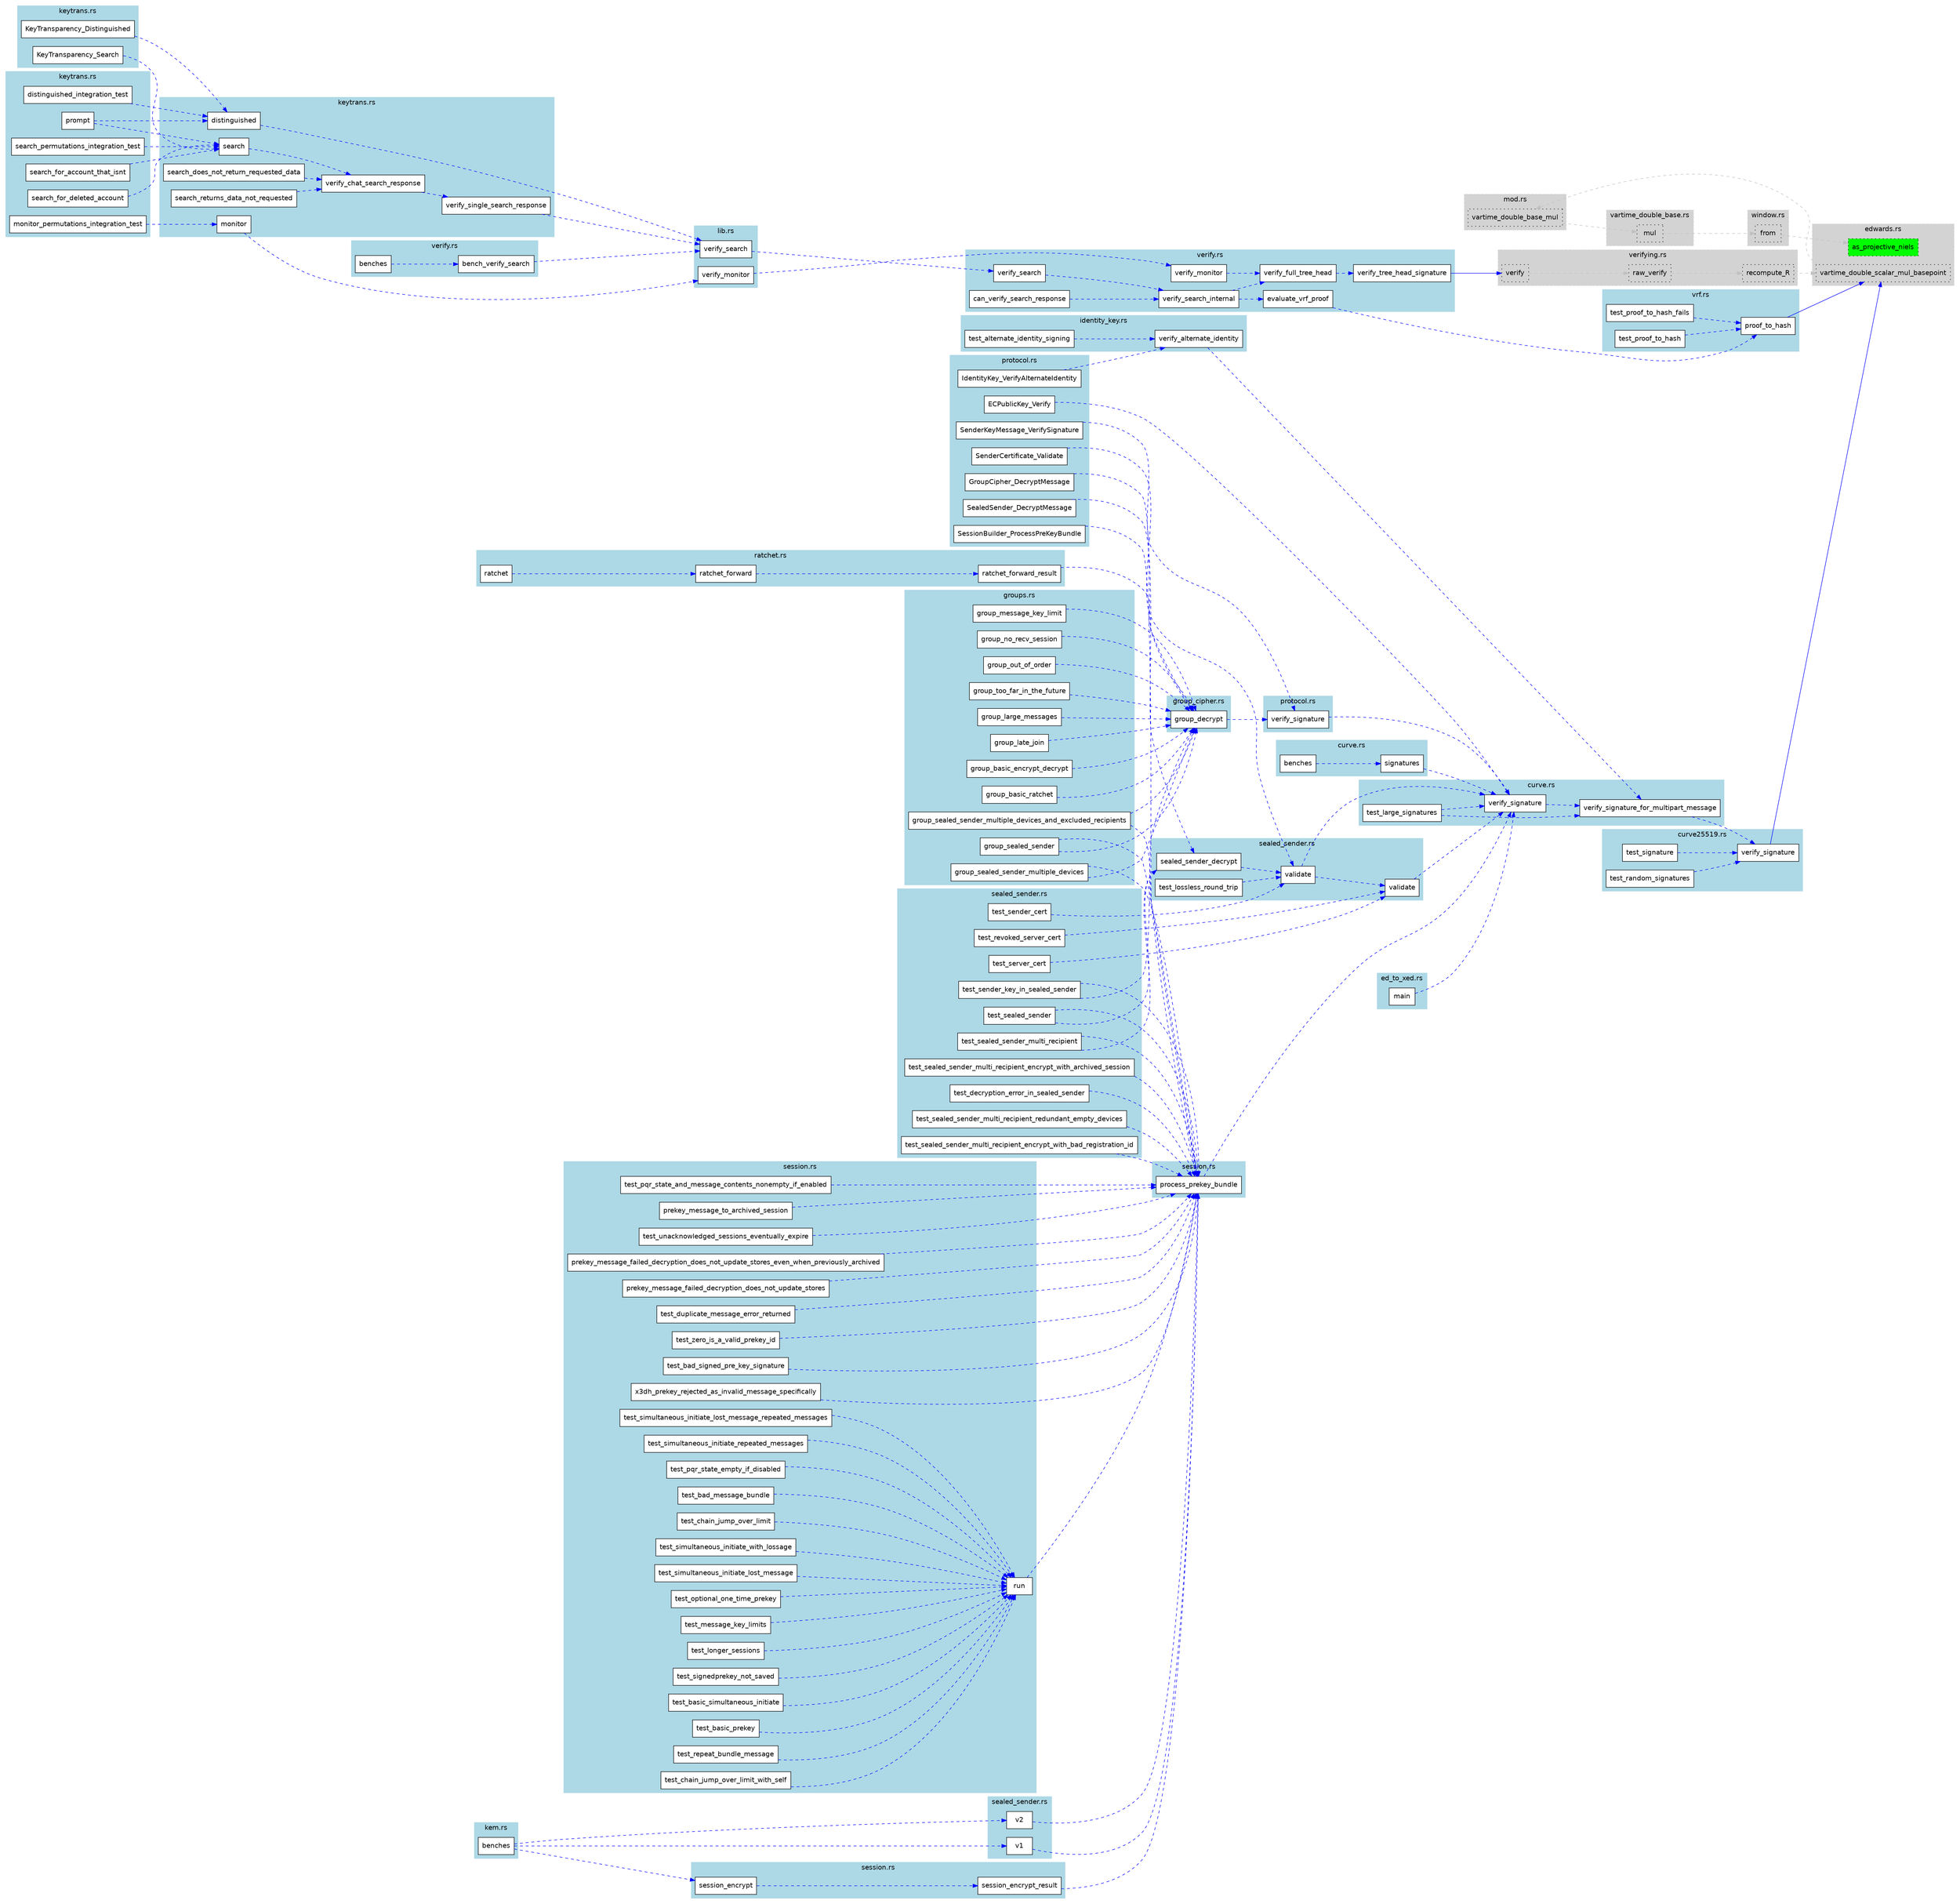 digraph function_subgraph {
  rankdir=LR;
  node [shape=box, style=filled, fontname=Helvetica];
  edge [color=gray];

  subgraph cluster_0 {
    label = "mod.rs";
    style=filled;
    color=lightgrey;
    style="filled,dotted";
    fontname=Helvetica;
    "rust-analyzer cargo curve25519-dalek 4.1.3 backend/vartime_double_base_mul()." [label="vartime_double_base_mul", tooltip="pub fn vartime_double_base_mul(a: &Scalar, A: &EdwardsPoint, b: &Scalar) -> EdwardsPoint {     match get_selected_backend() {         #[cfg(curve25519_dalek_backend = ' simd' )]         BackendKind::A...", fillcolor=lightgray, style="filled,dotted"]
  }
  subgraph cluster_1 {
    label = "vartime_double_base.rs";
    style=filled;
    color=lightgrey;
    style="filled,dotted";
    fontname=Helvetica;
    "rust-analyzer cargo curve25519-dalek 4.1.3 backend/serial/scalar_mul/vartime_double_base/mul()." [label="mul", tooltip="pub fn mul(a: &Scalar, A: &EdwardsPoint, b: &Scalar) -> EdwardsPoint {     let a_naf = a.non_adjacent_form(5);      #[cfg(feature = ' precomputed-tables' )]     let b_naf = b.non_adjacent_form(8);    ...", fillcolor=lightgray, style="filled,dotted"]
  }
  subgraph cluster_2 {
    label = "edwards.rs";
    style=filled;
    color=lightgrey;
    style="filled,dotted";
    fontname=Helvetica;
    "rust-analyzer cargo curve25519-dalek 4.1.3 edwards/impl#[EdwardsPoint]vartime_double_scalar_mul_basepoint()." [label="vartime_double_scalar_mul_basepoint", tooltip="    pub fn vartime_double_scalar_mul_basepoint(         a: &Scalar,         A: &EdwardsPoint,         b: &Scalar,     ) -> EdwardsPoint {         crate::backend::vartime_double_base_mul(a, A, b)     }", fillcolor=lightgray, style="filled,dotted"]
    "rust-analyzer cargo curve25519-dalek 4.1.3 edwards/impl#[EdwardsPoint]as_projective_niels()." [label="as_projective_niels", tooltip="    pub(crate) fn as_projective_niels(&self) -> ProjectiveNielsPoint {         ProjectiveNielsPoint {             Y_plus_X: &self.Y + &self.X,             Y_minus_X: &self.Y - &self.X,             Z: ...", fillcolor=green, style="filled,dotted"]
  }
  subgraph cluster_3 {
    label = "window.rs";
    style=filled;
    color=lightgrey;
    style="filled,dotted";
    fontname=Helvetica;
    "rust-analyzer cargo curve25519-dalek 4.1.3 window/impl#[`NafLookupTable5<ProjectiveNielsPoint>`][`From<&EdwardsPoint>`]from()." [label="from", tooltip="    fn from(A: &'a EdwardsPoint) -> Self {         let mut Ai = [A.as_projective_niels(); 8];         let A2 = A.double();         for i in 0..7 {             Ai[i + 1] = (&A2 + &Ai[i]).as_extended()....", fillcolor=lightgray, style="filled,dotted"]
  }
  subgraph cluster_4 {
    label = "verifying.rs";
    style=filled;
    color=lightgrey;
    style="filled,dotted";
    fontname=Helvetica;
    "rust-analyzer cargo ed25519-dalek 2.1.0 verifying/impl#[VerifyingKey]raw_verify()." [label="raw_verify", tooltip="    pub(crate) fn raw_verify<CtxDigest>(         &self,         message: &[u8],         signature: &ed25519::Signature,     ) -> Result<(), SignatureError>     where         CtxDigest: Digest<OutputSi...", fillcolor=lightgray, style="filled,dotted"]
    "rust-analyzer cargo ed25519-dalek 2.1.0 verifying/impl#[VerifyingKey]recompute_R()." [label="recompute_R", tooltip="    fn recompute_R<CtxDigest>(         &self,         context: Option<&[u8]>,         signature: &InternalSignature,         M: &[u8],     ) -> CompressedEdwardsY     where         CtxDigest: Digest<O...", fillcolor=lightgray, style="filled,dotted"]
    "rust-analyzer cargo ed25519-dalek 2.1.0 verifying/impl#[VerifyingKey][`Verifier<ed25519::Signature>`]verify()." [label="verify", tooltip="    fn verify(&self, message: &[u8], signature: &ed25519::Signature) -> Result<(), SignatureError> {         self.raw_verify::<Sha512>(message, signature)     }", fillcolor=lightgray, style="filled,dotted"]
  }
  subgraph cluster_5 {
    label = "keytrans.rs";
    style=filled;
    color=lightblue;
    fontname=Helvetica;
    "rust-analyzer cargo libsignal-bridge 0.1.0 net/keytrans/KeyTransparency_Distinguished()." [label="KeyTransparency_Distinguished", tooltip="async fn KeyTransparency_Distinguished(     // TODO: it is currently possible to pass an env that does not match chat     environment: AsType<Environment, u8>,     chat_connection: &UnauthenticatedCha...", fillcolor=white, style="filled"]
    "rust-analyzer cargo libsignal-bridge 0.1.0 net/keytrans/KeyTransparency_Search()." [label="KeyTransparency_Search", tooltip="async fn KeyTransparency_Search(     // TODO: it is currently possible to pass an env that does not match chat     environment: AsType<Environment, u8>,     chat_connection: &UnauthenticatedChatConnec...", fillcolor=white, style="filled"]
  }
  subgraph cluster_6 {
    label = "protocol.rs";
    style=filled;
    color=lightblue;
    fontname=Helvetica;
    "rust-analyzer cargo libsignal-bridge 0.1.0 protocol/GroupCipher_DecryptMessage()." [label="GroupCipher_DecryptMessage", tooltip="async fn GroupCipher_DecryptMessage(     sender: &ProtocolAddress,     message: &[u8],     store: &mut dyn SenderKeyStore, ) -> Result<Vec<u8>> {     group_decrypt(message, store, sender).await }", fillcolor=white, style="filled"]
    "rust-analyzer cargo libsignal-bridge 0.1.0 protocol/ECPublicKey_Verify()." [label="ECPublicKey_Verify", tooltip="fn ECPublicKey_Verify(key: &PublicKey, message: &[u8], signature: &[u8]) -> bool {     key.verify_signature(message, signature) }", fillcolor=white, style="filled"]
    "rust-analyzer cargo libsignal-bridge 0.1.0 protocol/SenderKeyMessage_VerifySignature()." [label="SenderKeyMessage_VerifySignature", tooltip="fn SenderKeyMessage_VerifySignature(skm: &SenderKeyMessage, pubkey: &PublicKey) -> Result<bool> {     skm.verify_signature(pubkey) }", fillcolor=white, style="filled"]
    "rust-analyzer cargo libsignal-bridge 0.1.0 protocol/IdentityKey_VerifyAlternateIdentity()." [label="IdentityKey_VerifyAlternateIdentity", tooltip="fn IdentityKey_VerifyAlternateIdentity(     public_key: &PublicKey,     other_identity: &PublicKey,     signature: &[u8], ) -> Result<bool> {     let identity = IdentityKey::new(*public_key);     let ...", fillcolor=white, style="filled"]
    "rust-analyzer cargo libsignal-bridge 0.1.0 protocol/SealedSender_DecryptMessage()." [label="SealedSender_DecryptMessage", tooltip="async fn SealedSender_DecryptMessage(     message: &[u8],     trust_root: &PublicKey,     timestamp: Timestamp,     local_e164: Option<String>,     local_uuid: String,     local_device_id: u32,     se...", fillcolor=white, style="filled"]
    "rust-analyzer cargo libsignal-bridge 0.1.0 protocol/SessionBuilder_ProcessPreKeyBundle()." [label="SessionBuilder_ProcessPreKeyBundle", tooltip="async fn SessionBuilder_ProcessPreKeyBundle(     bundle: &PreKeyBundle,     protocol_address: &ProtocolAddress,     session_store: &mut dyn SessionStore,     identity_key_store: &mut dyn IdentityKeySt...", fillcolor=white, style="filled"]
    "rust-analyzer cargo libsignal-bridge 0.1.0 protocol/SenderCertificate_Validate()." [label="SenderCertificate_Validate", tooltip="fn SenderCertificate_Validate(     cert: &SenderCertificate,     key: &PublicKey,     time: Timestamp, ) -> Result<bool> {     cert.validate(key, time) }", fillcolor=white, style="filled"]
  }
  subgraph cluster_7 {
    label = "curve.rs";
    style=filled;
    color=lightblue;
    fontname=Helvetica;
    "rust-analyzer cargo libsignal-core 0.1.0 benches()." [label="benches", tooltip="criterion_group!(benches, generation, key_agreement, signatures);  criterion_main!(benches);", fillcolor=white, style="filled"]
    "rust-analyzer cargo libsignal-core 0.1.0 signatures()." [label="signatures", tooltip="pub fn signatures(c: &mut Criterion) {     let rng = &mut rng();     let alice_key = KeyPair::generate(rng);     let mut some_data = [0; 1024];     rng.fill(&mut some_data);      c.bench_function(' ge...", fillcolor=white, style="filled"]
  }
  subgraph cluster_8 {
    label = "ed_to_xed.rs";
    style=filled;
    color=lightblue;
    fontname=Helvetica;
    "rust-analyzer cargo libsignal-core 0.1.0 main()." [label="main", tooltip="fn main() {     let mut input = vec![];     std::io::stdin()         .read_to_end(&mut input)         .expect(' can read input' );     let key = boring::pkey::PKey::public_key_from_pem(&input).expect(...", fillcolor=white, style="filled"]
  }
  subgraph cluster_9 {
    label = "curve.rs";
    style=filled;
    color=lightblue;
    fontname=Helvetica;
    "rust-analyzer cargo libsignal-core 0.1.0 curve/impl#[PublicKey]verify_signature()." [label="verify_signature", tooltip="    pub fn verify_signature(&self, message: &[u8], signature: &[u8]) -> bool {         self.verify_signature_for_multipart_message(&[message], signature)     }", fillcolor=white, style="filled"]
    "rust-analyzer cargo libsignal-core 0.1.0 curve/tests/test_large_signatures()." [label="test_large_signatures", tooltip="    fn test_large_signatures() -> Result<(), CurveError> {         let mut csprng = OsRng.unwrap_err();         let key_pair = KeyPair::generate(&mut csprng);         let mut message = [0u8; 1024 * 10...", fillcolor=white, style="filled"]
    "rust-analyzer cargo libsignal-core 0.1.0 curve/impl#[PublicKey]verify_signature_for_multipart_message()." [label="verify_signature_for_multipart_message", tooltip="    pub fn verify_signature_for_multipart_message(         &self,         message: &[&[u8]],         signature: &[u8],     ) -> bool {         match &self.key {             PublicKeyData::DjbPublicKey...", fillcolor=white, style="filled"]
  }
  subgraph cluster_10 {
    label = "curve25519.rs";
    style=filled;
    color=lightblue;
    fontname=Helvetica;
    "rust-analyzer cargo libsignal-core 0.1.0 curve/curve25519/impl#[PrivateKey]verify_signature()." [label="verify_signature", tooltip="    pub fn verify_signature(         their_public_key: &[u8; PUBLIC_KEY_LENGTH],         message: &[&[u8]],         signature: &[u8; SIGNATURE_LENGTH],     ) -> bool {         let mont_point = Montgom...", fillcolor=white, style="filled"]
    "rust-analyzer cargo libsignal-core 0.1.0 curve/curve25519/tests/test_signature()." [label="test_signature", tooltip="    fn test_signature() {         let alice_identity_private: [u8; PRIVATE_KEY_LENGTH] = [             0xc0, 0x97, 0x24, 0x84, 0x12, 0xe5, 0x8b, 0xf0, 0x5d, 0xf4, 0x87, 0x96, 0x82, 0x05,             0...", fillcolor=white, style="filled"]
    "rust-analyzer cargo libsignal-core 0.1.0 curve/curve25519/tests/test_random_signatures()." [label="test_random_signatures", tooltip="    fn test_random_signatures() {         let mut csprng = OsRng.unwrap_err();         for _ in 0..50 {             let mut message = [0u8; 64];             csprng.fill_bytes(&mut message);           ...", fillcolor=white, style="filled"]
  }
  subgraph cluster_11 {
    label = "verify.rs";
    style=filled;
    color=lightblue;
    fontname=Helvetica;
    "rust-analyzer cargo libsignal-keytrans 0.0.1 bench_verify_search()." [label="bench_verify_search", tooltip="fn bench_verify_search(c: &mut Criterion) {     let sig_key = VerifyingKey::from_bytes(&hex!(         ' ac0de1fd7f33552bbeb6ebc12b9d4ea10bf5f025c45073d3fb5f5648955a749e'      ))     .unwrap();     let...", fillcolor=white, style="filled"]
    "rust-analyzer cargo libsignal-keytrans 0.0.1 benches()." [label="benches", tooltip="criterion_group!(benches, bench_verify_search); criterion_main!(benches);", fillcolor=white, style="filled"]
  }
  subgraph cluster_12 {
    label = "lib.rs";
    style=filled;
    color=lightblue;
    fontname=Helvetica;
    "rust-analyzer cargo libsignal-keytrans 0.0.1 impl#[KeyTransparency]verify_monitor()." [label="verify_monitor", tooltip="    pub fn verify_monitor<'a>(         &'a self,         request: &'a MonitorRequest,         response: &'a MonitorResponse,         context: MonitorContext,         now: SystemTime,     ) -> Result<M...", fillcolor=white, style="filled"]
    "rust-analyzer cargo libsignal-keytrans 0.0.1 impl#[KeyTransparency]verify_search()." [label="verify_search", tooltip="    pub fn verify_search(         &self,         request: SlimSearchRequest,         response: FullSearchResponse,         context: SearchContext,         force_monitor: bool,         now: SystemTime,...", fillcolor=white, style="filled"]
  }
  subgraph cluster_13 {
    label = "verify.rs";
    style=filled;
    color=lightblue;
    fontname=Helvetica;
    "rust-analyzer cargo libsignal-keytrans 0.0.1 verify/verify_search()." [label="verify_search", tooltip="pub fn verify_search(     config: &PublicConfig,     req: SlimSearchRequest,     res: FullSearchResponse,     context: SearchContext,     force_monitor: bool,     now: SystemTime, ) -> Result<SearchSt...", fillcolor=white, style="filled"]
    "rust-analyzer cargo libsignal-keytrans 0.0.1 verify/evaluate_vrf_proof()." [label="evaluate_vrf_proof", tooltip="fn evaluate_vrf_proof(     proof: &[u8],     vrf_key: &vrf::PublicKey,     search_key: &[u8], ) -> Result<[u8; 32]> {     let proof = proof.try_into().map_err(|_| MalformedProof)?;     Ok(vrf_key.proo...", fillcolor=white, style="filled"]
    "rust-analyzer cargo libsignal-keytrans 0.0.1 verify/verify_tree_head_signature()." [label="verify_tree_head_signature", tooltip="fn verify_tree_head_signature(     config: &PublicConfig,     head: &SingleSignatureTreeHead,     root: &[u8; 32],     verifying_key: &VerifyingKey, ) -> Result<()> {     let raw = marshal_tree_head_t...", fillcolor=white, style="filled"]
    "rust-analyzer cargo libsignal-keytrans 0.0.1 verify/verify_search_internal()." [label="verify_search_internal", tooltip="fn verify_search_internal(     config: &PublicConfig,     req: SlimSearchRequest,     res: FullSearchResponse,     context: SearchContext,     monitor: bool,     now: SystemTime, ) -> Result<SearchSta...", fillcolor=white, style="filled"]
    "rust-analyzer cargo libsignal-keytrans 0.0.1 verify/verify_full_tree_head()." [label="verify_full_tree_head", tooltip="fn verify_full_tree_head(     config: &PublicConfig,     fth: &FullTreeHead,     root: [u8; 32],     last_tree_head: Option<&LastTreeHead>,     last_distinguished_tree_head: Option<&LastTreeHead>,    ...", fillcolor=white, style="filled"]
    "rust-analyzer cargo libsignal-keytrans 0.0.1 verify/verify_monitor()." [label="verify_monitor", tooltip="pub fn verify_monitor<'a>(     config: &'a PublicConfig,     req: &'a MonitorRequest,     res: &'a MonitorResponse,     context: MonitorContext,     now: SystemTime, ) -> Result<MonitorStateUpdate> { ...", fillcolor=white, style="filled"]
    "rust-analyzer cargo libsignal-keytrans 0.0.1 verify/test/can_verify_search_response()." [label="can_verify_search_response", tooltip="    fn can_verify_search_response() {         let sig_key = VerifyingKey::from_bytes(&hex!(             ' ac0de1fd7f33552bbeb6ebc12b9d4ea10bf5f025c45073d3fb5f5648955a749e'          ))         .unwrap(...", fillcolor=white, style="filled"]
  }
  subgraph cluster_14 {
    label = "vrf.rs";
    style=filled;
    color=lightblue;
    fontname=Helvetica;
    "rust-analyzer cargo libsignal-keytrans 0.0.1 vrf/tests/test_proof_to_hash_fails()." [label="test_proof_to_hash_fails", tooltip="    fn test_proof_to_hash_fails() {         for v in TEST_VECTORS {             let pk = PublicKey::try_from(v.pk).unwrap();              assert!(pk.proof_to_hash(b' a' , &v.pi).is_err());            ...", fillcolor=white, style="filled"]
    "rust-analyzer cargo libsignal-keytrans 0.0.1 vrf/tests/test_proof_to_hash()." [label="test_proof_to_hash", tooltip="    fn test_proof_to_hash() {         for v in TEST_VECTORS {             let pk = PublicKey::try_from(v.pk).unwrap();             let index = pk.proof_to_hash(v.alpha, &v.pi).unwrap();             as...", fillcolor=white, style="filled"]
    "rust-analyzer cargo libsignal-keytrans 0.0.1 vrf/impl#[PublicKey]proof_to_hash()." [label="proof_to_hash", tooltip="    pub fn proof_to_hash(&self, m: &[u8], proof: &[u8; 80]) -> Result<[u8; 32]> {         // Decode proof into its component parts: gamma, c, and s.         let gamma = CompressedEdwardsY(proof[..32]....", fillcolor=white, style="filled"]
  }
  subgraph cluster_15 {
    label = "keytrans.rs";
    style=filled;
    color=lightblue;
    fontname=Helvetica;
    "rust-analyzer cargo libsignal-net-chat 0.1.0 api/keytrans/impl#[`KeyTransparencyClient<'_>`][UnauthenticatedChatApi]search()." [label="search", tooltip="    async fn search(         &self,         aci: &Aci,         aci_identity_key: &PublicKey,         e164: Option<(E164, Vec<u8>)>,         username_hash: Option<UsernameHash<'_>>,         stored_acco...", fillcolor=white, style="filled"]
    "rust-analyzer cargo libsignal-net-chat 0.1.0 api/keytrans/test/search_returns_data_not_requested()." [label="search_returns_data_not_requested", tooltip="    fn search_returns_data_not_requested(skip: &[AccountDataField]) {         let valid_at = SystemTime::UNIX_EPOCH + CHAT_SEARCH_RESPONSE_VALID_AT;          let aci = test_account::aci();         let...", fillcolor=white, style="filled"]
    "rust-analyzer cargo libsignal-net-chat 0.1.0 api/keytrans/verify_single_search_response()." [label="verify_single_search_response", tooltip="fn verify_single_search_response(     kt: &KeyTransparency,     search_key: Vec<u8>,     response: CondensedTreeSearchResponse,     monitoring_data: Option<MonitoringData>,     full_tree_head: &FullTr...", fillcolor=white, style="filled"]
    "rust-analyzer cargo libsignal-net-chat 0.1.0 api/keytrans/impl#[`KeyTransparencyClient<'_>`][UnauthenticatedChatApi]distinguished()." [label="distinguished", tooltip="    async fn distinguished(         &self,         last_distinguished: Option<LastTreeHead>,     ) -> Result<SearchStateUpdate, RequestError<Error>> {         let ChatDistinguishedResponse {          ...", fillcolor=white, style="filled"]
    "rust-analyzer cargo libsignal-net-chat 0.1.0 api/keytrans/test/search_does_not_return_requested_data()." [label="search_does_not_return_requested_data", tooltip="    fn search_does_not_return_requested_data(skip: &[AccountDataField]) {         let valid_at = SystemTime::UNIX_EPOCH + CHAT_SEARCH_RESPONSE_VALID_AT;          let aci = test_account::aci();        ...", fillcolor=white, style="filled"]
    "rust-analyzer cargo libsignal-net-chat 0.1.0 api/keytrans/impl#[`KeyTransparencyClient<'_>`][UnauthenticatedChatApi]monitor()." [label="monitor", tooltip="    async fn monitor(         &self,         aci: &Aci,         e164: Option<E164>,         username_hash: Option<UsernameHash<'_>>,         account_data: AccountData,         last_distinguished_tree_...", fillcolor=white, style="filled"]
    "rust-analyzer cargo libsignal-net-chat 0.1.0 api/keytrans/verify_chat_search_response()." [label="verify_chat_search_response", tooltip="fn verify_chat_search_response(     kt: &KeyTransparency,     aci: &Aci,     e164: Option<E164>,     username_hash: Option<UsernameHash>,     stored_account_data: Option<AccountData>,     chat_search_...", fillcolor=white, style="filled"]
  }
  subgraph cluster_16 {
    label = "keytrans.rs";
    style=filled;
    color=lightblue;
    fontname=Helvetica;
    "rust-analyzer cargo libsignal-net-chat 0.1.0 ws/keytrans/test/monitor_permutations_integration_test()." [label="monitor_permutations_integration_test", tooltip="    async fn monitor_permutations_integration_test(use_e164: bool, use_username_hash: bool) {         if std::env::var(' LIBSIGNAL_TESTING_RUN_NONHERMETIC_TESTS' ).is_err() {             println!(' SK...", fillcolor=white, style="filled"]
    "rust-analyzer cargo libsignal-net-chat 0.1.0 ws/keytrans/test_support/prompt()." [label="prompt", tooltip="        fn prompt(text: &str) {             println!(' {} >' , text);              let mut input = String::new();              std::io::stdin()                 .read_line(&mut input)                 ....", fillcolor=white, style="filled"]
    "rust-analyzer cargo libsignal-net-chat 0.1.0 ws/keytrans/test/search_permutations_integration_test()." [label="search_permutations_integration_test", tooltip="    async fn search_permutations_integration_test(use_e164: bool, use_username_hash: bool) {         if std::env::var(' LIBSIGNAL_TESTING_RUN_NONHERMETIC_TESTS' ).is_err() {             println!(' SKI...", fillcolor=white, style="filled"]
    "rust-analyzer cargo libsignal-net-chat 0.1.0 ws/keytrans/test/distinguished_integration_test()." [label="distinguished_integration_test", tooltip="    async fn distinguished_integration_test(have_last_distinguished: bool) {         if std::env::var(' LIBSIGNAL_TESTING_RUN_NONHERMETIC_TESTS' ).is_err() {             println!(' SKIPPED: running in...", fillcolor=white, style="filled"]
    "rust-analyzer cargo libsignal-net-chat 0.1.0 ws/keytrans/test/search_for_deleted_account()." [label="search_for_deleted_account", tooltip="    async fn search_for_deleted_account() {         if std::env::var(' LIBSIGNAL_TESTING_RUN_NONHERMETIC_TESTS' ).is_err() {             println!(' SKIPPED: running integration tests is not enabled' )...", fillcolor=white, style="filled"]
    "rust-analyzer cargo libsignal-net-chat 0.1.0 ws/keytrans/test/search_for_account_that_isnt()." [label="search_for_account_that_isnt", tooltip="    async fn search_for_account_that_isnt() {         if std::env::var(' LIBSIGNAL_TESTING_RUN_NONHERMETIC_TESTS' ).is_err() {             println!(' SKIPPED: running integration tests is not enabled'...", fillcolor=white, style="filled"]
  }
  subgraph cluster_17 {
    label = "kem.rs";
    style=filled;
    color=lightblue;
    fontname=Helvetica;
    "rust-analyzer cargo libsignal-protocol 0.1.0 benches()." [label="benches", tooltip="criterion_group!(benches, bench_kem); criterion_main!(benches);", fillcolor=white, style="filled"]
  }
  subgraph cluster_18 {
    label = "ratchet.rs";
    style=filled;
    color=lightblue;
    fontname=Helvetica;
    "rust-analyzer cargo libsignal-protocol 0.1.0 ratchet_forward_result()." [label="ratchet_forward_result", tooltip="pub fn ratchet_forward_result(c: &mut Criterion) -> Result<(), SignalProtocolError> {     let mut group = c.benchmark_group(' ratchet' );     group.sampling_mode(SamplingMode::Flat);     group.sample_...", fillcolor=white, style="filled"]
    "rust-analyzer cargo libsignal-protocol 0.1.0 ratchet()." [label="ratchet", tooltip="criterion_group!(ratchet, ratchet_forward);  criterion_main!(ratchet);", fillcolor=white, style="filled"]
    "rust-analyzer cargo libsignal-protocol 0.1.0 ratchet_forward()." [label="ratchet_forward", tooltip="pub fn ratchet_forward(c: &mut Criterion) {     ratchet_forward_result(c).expect(' success' ); }", fillcolor=white, style="filled"]
  }
  subgraph cluster_19 {
    label = "sealed_sender.rs";
    style=filled;
    color=lightblue;
    fontname=Helvetica;
    "rust-analyzer cargo libsignal-protocol 0.1.0 v2()." [label="v2", tooltip="pub fn v2(c: &mut Criterion) {     let mut rng = OsRng.unwrap_err();      let alice_address = ProtocolAddress::new(         ' 9d0652a3-dcc3-4d11-975f-74d61598733f' .to_owned(),         DeviceId::new(1...", fillcolor=white, style="filled"]
    "rust-analyzer cargo libsignal-protocol 0.1.0 v1()." [label="v1", tooltip="pub fn v1(c: &mut Criterion) {     let mut rng = OsRng.unwrap_err();      let alice_address = ProtocolAddress::new(         ' 9d0652a3-dcc3-4d11-975f-74d61598733f' .to_owned(),         DeviceId::new(1...", fillcolor=white, style="filled"]
  }
  subgraph cluster_20 {
    label = "session.rs";
    style=filled;
    color=lightblue;
    fontname=Helvetica;
    "rust-analyzer cargo libsignal-protocol 0.1.0 session_encrypt_result()." [label="session_encrypt_result", tooltip="pub fn session_encrypt_result(c: &mut Criterion) -> Result<(), SignalProtocolError> {     let (alice_session_record, bob_session_record) = support::initialize_sessions_v4()?;      let alice_address = ...", fillcolor=white, style="filled"]
    "rust-analyzer cargo libsignal-protocol 0.1.0 session_encrypt()." [label="session_encrypt", tooltip="pub fn session_encrypt(c: &mut Criterion) {     session_encrypt_result(c).expect(' success' ); }", fillcolor=white, style="filled"]
  }
  subgraph cluster_21 {
    label = "group_cipher.rs";
    style=filled;
    color=lightblue;
    fontname=Helvetica;
    "rust-analyzer cargo libsignal-protocol 0.1.0 group_cipher/group_decrypt()." [label="group_decrypt", tooltip="pub async fn group_decrypt(     skm_bytes: &[u8],     sender_key_store: &mut dyn SenderKeyStore,     sender: &ProtocolAddress, ) -> Result<Vec<u8>> {     let skm = SenderKeyMessage::try_from(skm_bytes...", fillcolor=white, style="filled"]
  }
  subgraph cluster_22 {
    label = "identity_key.rs";
    style=filled;
    color=lightblue;
    fontname=Helvetica;
    "rust-analyzer cargo libsignal-protocol 0.1.0 identity_key/impl#[IdentityKey]verify_alternate_identity()." [label="verify_alternate_identity", tooltip="    pub fn verify_alternate_identity(&self, other: &IdentityKey, signature: &[u8]) -> Result<bool> {         Ok(self.public_key.verify_signature_for_multipart_message(             &[                 A...", fillcolor=white, style="filled"]
    "rust-analyzer cargo libsignal-protocol 0.1.0 identity_key/tests/test_alternate_identity_signing()." [label="test_alternate_identity_signing", tooltip="    fn test_alternate_identity_signing() -> Result<()> {         let mut rng = OsRng.unwrap_err();         let primary = IdentityKeyPair::generate(&mut rng);         let secondary = IdentityKeyPair::g...", fillcolor=white, style="filled"]
  }
  subgraph cluster_23 {
    label = "protocol.rs";
    style=filled;
    color=lightblue;
    fontname=Helvetica;
    "rust-analyzer cargo libsignal-protocol 0.1.0 protocol/impl#[SenderKeyMessage]verify_signature()." [label="verify_signature", tooltip="    pub fn verify_signature(&self, signature_key: &PublicKey) -> Result<bool> {         let valid = signature_key.verify_signature(             &self.serialized[..self.serialized.len() - Self::SIGNATU...", fillcolor=white, style="filled"]
  }
  subgraph cluster_24 {
    label = "sealed_sender.rs";
    style=filled;
    color=lightblue;
    fontname=Helvetica;
    "rust-analyzer cargo libsignal-protocol 0.1.0 sealed_sender/sealed_sender_decrypt()." [label="sealed_sender_decrypt", tooltip="pub async fn sealed_sender_decrypt(     ciphertext: &[u8],     trust_root: &PublicKey,     timestamp: Timestamp,     local_e164: Option<String>,     local_uuid: String,     local_device_id: DeviceId, ...", fillcolor=white, style="filled"]
    "rust-analyzer cargo libsignal-protocol 0.1.0 sealed_sender/impl#[SenderCertificate]validate()." [label="validate", tooltip="    pub fn validate(&self, trust_root: &PublicKey, validation_time: Timestamp) -> Result<bool> {         if !self.signer.validate(trust_root)? {             log::error!(                 ' sender certi...", fillcolor=white, style="filled"]
    "rust-analyzer cargo libsignal-protocol 0.1.0 sealed_sender/impl#[ServerCertificate]validate()." [label="validate", tooltip="    pub fn validate(&self, trust_root: &PublicKey) -> Result<bool> {         if REVOKED_SERVER_CERTIFICATE_KEY_IDS.contains(&self.key_id()?) {             log::error!(                 ' received serve...", fillcolor=white, style="filled"]
    "rust-analyzer cargo libsignal-protocol 0.1.0 sealed_sender/test_lossless_round_trip()." [label="test_lossless_round_trip", tooltip="fn test_lossless_round_trip() -> Result<()> {     let trust_root = PrivateKey::deserialize(&[0u8; 32])?;      // To test a hypothetical addition of a new field:     //     // Step 1: temporarily add a...", fillcolor=white, style="filled"]
  }
  subgraph cluster_25 {
    label = "session.rs";
    style=filled;
    color=lightblue;
    fontname=Helvetica;
    "rust-analyzer cargo libsignal-protocol 0.1.0 session/process_prekey_bundle()." [label="process_prekey_bundle", tooltip="pub async fn process_prekey_bundle<R: Rng + CryptoRng>(     remote_address: &ProtocolAddress,     session_store: &mut dyn SessionStore,     identity_store: &mut dyn IdentityKeyStore,     bundle: &PreK...", fillcolor=white, style="filled"]
  }
  subgraph cluster_26 {
    label = "groups.rs";
    style=filled;
    color=lightblue;
    fontname=Helvetica;
    "rust-analyzer cargo libsignal-protocol 0.1.0 group_late_join()." [label="group_late_join", tooltip="fn group_late_join() -> Result<(), SignalProtocolError> {     async {         let mut csprng = OsRng.unwrap_err();          let sender_address =             ProtocolAddress::new(' +14159999111' .to_ow...", fillcolor=white, style="filled"]
    "rust-analyzer cargo libsignal-protocol 0.1.0 group_basic_encrypt_decrypt()." [label="group_basic_encrypt_decrypt", tooltip="fn group_basic_encrypt_decrypt() -> Result<(), SignalProtocolError> {     async {         let mut csprng = OsRng.unwrap_err();          let sender_address =             ProtocolAddress::new(' +1415999...", fillcolor=white, style="filled"]
    "rust-analyzer cargo libsignal-protocol 0.1.0 group_basic_ratchet()." [label="group_basic_ratchet", tooltip="fn group_basic_ratchet() -> Result<(), SignalProtocolError> {     async {         let mut csprng = OsRng.unwrap_err();          let sender_address =             ProtocolAddress::new(' +14159999111' .t...", fillcolor=white, style="filled"]
    "rust-analyzer cargo libsignal-protocol 0.1.0 group_message_key_limit()." [label="group_message_key_limit", tooltip="fn group_message_key_limit() -> Result<(), SignalProtocolError> {     async {         let mut csprng = OsRng.unwrap_err();          let sender_address =             ProtocolAddress::new(' +14159999111...", fillcolor=white, style="filled"]
    "rust-analyzer cargo libsignal-protocol 0.1.0 group_no_recv_session()." [label="group_no_recv_session", tooltip="fn group_no_recv_session() -> Result<(), SignalProtocolError> {     async {         let mut csprng = OsRng.unwrap_err().unwrap_err();          let device_id = DeviceId::new(1).unwrap();         let se...", fillcolor=white, style="filled"]
    "rust-analyzer cargo libsignal-protocol 0.1.0 group_out_of_order()." [label="group_out_of_order", tooltip="fn group_out_of_order() -> Result<(), SignalProtocolError> {     async {         let mut csprng = OsRng.unwrap_err();          let sender_address =             ProtocolAddress::new(' +14159999111' .to...", fillcolor=white, style="filled"]
    "rust-analyzer cargo libsignal-protocol 0.1.0 group_sealed_sender_multiple_devices_and_excluded_recipients()." [label="group_sealed_sender_multiple_devices_and_excluded_recipients", tooltip="fn group_sealed_sender_multiple_devices_and_excluded_recipients() -> Result<(), SignalProtocolError> {     async {         let mut csprng = OsRng.unwrap_err();          let alice_device_id = DeviceId:...", fillcolor=white, style="filled"]
    "rust-analyzer cargo libsignal-protocol 0.1.0 group_sealed_sender()." [label="group_sealed_sender", tooltip="fn group_sealed_sender() -> Result<(), SignalProtocolError> {     async {         let mut csprng = OsRng.unwrap_err();          let alice_device_id = DeviceId::new(23).unwrap();         let bob_device...", fillcolor=white, style="filled"]
    "rust-analyzer cargo libsignal-protocol 0.1.0 group_too_far_in_the_future()." [label="group_too_far_in_the_future", tooltip="fn group_too_far_in_the_future() -> Result<(), SignalProtocolError> {     async {         let mut csprng = OsRng.unwrap_err();          let sender_address =             ProtocolAddress::new(' +1415999...", fillcolor=white, style="filled"]
    "rust-analyzer cargo libsignal-protocol 0.1.0 group_sealed_sender_multiple_devices()." [label="group_sealed_sender_multiple_devices", tooltip="fn group_sealed_sender_multiple_devices() -> Result<(), SignalProtocolError> {     async {         let mut csprng = OsRng.unwrap_err();          let alice_device_id = DeviceId::new(23).unwrap();      ...", fillcolor=white, style="filled"]
    "rust-analyzer cargo libsignal-protocol 0.1.0 group_large_messages()." [label="group_large_messages", tooltip="fn group_large_messages() -> Result<(), SignalProtocolError> {     async {         let mut csprng = OsRng.unwrap_err();          let sender_address =             ProtocolAddress::new(' +14159999111' ....", fillcolor=white, style="filled"]
  }
  subgraph cluster_27 {
    label = "sealed_sender.rs";
    style=filled;
    color=lightblue;
    fontname=Helvetica;
    "rust-analyzer cargo libsignal-protocol 0.1.0 test_sender_cert()." [label="test_sender_cert", tooltip="fn test_sender_cert() -> Result<(), SignalProtocolError> {     let mut rng = OsRng.unwrap_err();     let trust_root = KeyPair::generate(&mut rng);     let server_key = KeyPair::generate(&mut rng);    ...", fillcolor=white, style="filled"]
    "rust-analyzer cargo libsignal-protocol 0.1.0 test_sealed_sender()." [label="test_sealed_sender", tooltip="fn test_sealed_sender() -> Result<(), SignalProtocolError> {     async {         let mut rng = OsRng.unwrap_err();          let alice_device_id = DeviceId::new(23).unwrap();         let bob_device_id ...", fillcolor=white, style="filled"]
    "rust-analyzer cargo libsignal-protocol 0.1.0 test_server_cert()." [label="test_server_cert", tooltip="fn test_server_cert() -> Result<(), SignalProtocolError> {     let mut rng = OsRng.unwrap_err();     let trust_root = KeyPair::generate(&mut rng);     let server_key = KeyPair::generate(&mut rng);    ...", fillcolor=white, style="filled"]
    "rust-analyzer cargo libsignal-protocol 0.1.0 test_sealed_sender_multi_recipient_encrypt_with_bad_registration_id()." [label="test_sealed_sender_multi_recipient_encrypt_with_bad_registration_id", tooltip="fn test_sealed_sender_multi_recipient_encrypt_with_bad_registration_id( ) -> Result<(), SignalProtocolError> {     async {         let mut rng = OsRng.unwrap_err();          let alice_device_id = Devi...", fillcolor=white, style="filled"]
    "rust-analyzer cargo libsignal-protocol 0.1.0 test_revoked_server_cert()." [label="test_revoked_server_cert", tooltip="fn test_revoked_server_cert() -> Result<(), SignalProtocolError> {     let mut rng = OsRng.unwrap_err();     let trust_root = KeyPair::generate(&mut rng);     let server_key = KeyPair::generate(&mut r...", fillcolor=white, style="filled"]
    "rust-analyzer cargo libsignal-protocol 0.1.0 test_decryption_error_in_sealed_sender()." [label="test_decryption_error_in_sealed_sender", tooltip="fn test_decryption_error_in_sealed_sender() -> Result<(), SignalProtocolError> {     async {         let mut rng = OsRng.unwrap_err();          let alice_device_id = DeviceId::new(23).unwrap();       ...", fillcolor=white, style="filled"]
    "rust-analyzer cargo libsignal-protocol 0.1.0 test_sealed_sender_multi_recipient_redundant_empty_devices()." [label="test_sealed_sender_multi_recipient_redundant_empty_devices", tooltip="fn test_sealed_sender_multi_recipient_redundant_empty_devices() -> Result<(), SignalProtocolError> {     async {         let mut csprng = OsRng.unwrap_err();          let alice_device_id = DeviceId::n...", fillcolor=white, style="filled"]
    "rust-analyzer cargo libsignal-protocol 0.1.0 test_sealed_sender_multi_recipient_encrypt_with_archived_session()." [label="test_sealed_sender_multi_recipient_encrypt_with_archived_session", tooltip="fn test_sealed_sender_multi_recipient_encrypt_with_archived_session( ) -> Result<(), SignalProtocolError> {     async {         let mut rng = OsRng.unwrap_err();          let alice_device_id = DeviceI...", fillcolor=white, style="filled"]
    "rust-analyzer cargo libsignal-protocol 0.1.0 test_sender_key_in_sealed_sender()." [label="test_sender_key_in_sealed_sender", tooltip="fn test_sender_key_in_sealed_sender() -> Result<(), SignalProtocolError> {     async {         let mut rng = OsRng.unwrap_err();          let alice_device_id = DeviceId::new(23).unwrap();         let ...", fillcolor=white, style="filled"]
    "rust-analyzer cargo libsignal-protocol 0.1.0 test_sealed_sender_multi_recipient()." [label="test_sealed_sender_multi_recipient", tooltip="fn test_sealed_sender_multi_recipient() -> Result<(), SignalProtocolError> {     async {         let mut rng = OsRng.unwrap_err();          let alice_device_id = DeviceId::new(23).unwrap();         le...", fillcolor=white, style="filled"]
  }
  subgraph cluster_28 {
    label = "session.rs";
    style=filled;
    color=lightblue;
    fontname=Helvetica;
    "rust-analyzer cargo libsignal-protocol 0.1.0 test_bad_message_bundle()." [label="test_bad_message_bundle", tooltip="fn test_bad_message_bundle() -> TestResult {     let mut alice_store_builder = TestStoreBuilder::new();     let mut bob_store_builder = TestStoreBuilder::new()         .with_pre_key(3133.into())      ...", fillcolor=white, style="filled"]
    "rust-analyzer cargo libsignal-protocol 0.1.0 test_chain_jump_over_limit()." [label="test_chain_jump_over_limit", tooltip="fn test_chain_jump_over_limit() -> TestResult {     let mut alice_store_builder = TestStoreBuilder::new();     let mut bob_store_builder = TestStoreBuilder::new()         .with_pre_key(31337.into())  ...", fillcolor=white, style="filled"]
    "rust-analyzer cargo libsignal-protocol 0.1.0 test_unacknowledged_sessions_eventually_expire()." [label="test_unacknowledged_sessions_eventually_expire", tooltip="fn test_unacknowledged_sessions_eventually_expire() -> TestResult {     async {         const WELL_PAST_EXPIRATION: Duration = Duration::from_secs(60 * 60 * 24 * 90);          let mut csprng = OsRng.u...", fillcolor=white, style="filled"]
    "rust-analyzer cargo libsignal-protocol 0.1.0 test_simultaneous_initiate_with_lossage()." [label="test_simultaneous_initiate_with_lossage", tooltip="fn test_simultaneous_initiate_with_lossage() -> TestResult {     let mut alice_store_builder = TestStoreBuilder::new()         .with_pre_key(IdChoice::Random)         .with_signed_pre_key(IdChoice::Ra...", fillcolor=white, style="filled"]
    "rust-analyzer cargo libsignal-protocol 0.1.0 prekey_message_failed_decryption_does_not_update_stores_even_when_previously_archived()." [label="prekey_message_failed_decryption_does_not_update_stores_even_when_previously_archived", tooltip="fn prekey_message_failed_decryption_does_not_update_stores_even_when_previously_archived( ) -> TestResult {     async {         let mut csprng = OsRng.unwrap_err();         let alice_address =        ...", fillcolor=white, style="filled"]
    "rust-analyzer cargo libsignal-protocol 0.1.0 test_simultaneous_initiate_lost_message()." [label="test_simultaneous_initiate_lost_message", tooltip="fn test_simultaneous_initiate_lost_message() -> TestResult {     let mut alice_store_builder = TestStoreBuilder::new()         .with_pre_key(IdChoice::Random)         .with_signed_pre_key(IdChoice::Ra...", fillcolor=white, style="filled"]
    "rust-analyzer cargo libsignal-protocol 0.1.0 prekey_message_failed_decryption_does_not_update_stores()." [label="prekey_message_failed_decryption_does_not_update_stores", tooltip="fn prekey_message_failed_decryption_does_not_update_stores() -> TestResult {     async {         let mut csprng = OsRng.unwrap_err();         let alice_address =             ProtocolAddress::new(' +14...", fillcolor=white, style="filled"]
    "rust-analyzer cargo libsignal-protocol 0.1.0 test_optional_one_time_prekey()." [label="test_optional_one_time_prekey", tooltip="fn test_optional_one_time_prekey() -> TestResult {     let mut alice_store_builder = TestStoreBuilder::new();     let mut bob_store_builder = TestStoreBuilder::new()         .with_signed_pre_key(22.in...", fillcolor=white, style="filled"]
    "rust-analyzer cargo libsignal-protocol 0.1.0 test_message_key_limits()." [label="test_message_key_limits", tooltip="fn test_message_key_limits() -> TestResult {     run(initialize_sessions_v4()?)?;      fn run(sessions: (SessionRecord, SessionRecord)) -> TestResult {         async {             let (alice_session_r...", fillcolor=white, style="filled"]
    "rust-analyzer cargo libsignal-protocol 0.1.0 test_longer_sessions()." [label="test_longer_sessions", tooltip="fn test_longer_sessions() -> TestResult {     init_logger();     run(         2000,         |builder| {             builder.add_pre_key(IdChoice::Next);             builder.add_signed_pre_key(IdChoice...", fillcolor=white, style="filled"]
    "rust-analyzer cargo libsignal-protocol 0.1.0 test_signedprekey_not_saved()." [label="test_signedprekey_not_saved", tooltip="fn test_signedprekey_not_saved() -> TestResult {     run(         |builder| {             builder.add_pre_key(IdChoice::Next);             builder.add_signed_pre_key(IdChoice::Next);             build...", fillcolor=white, style="filled"]
    "rust-analyzer cargo libsignal-protocol 0.1.0 test_duplicate_message_error_returned()." [label="test_duplicate_message_error_returned", tooltip="fn test_duplicate_message_error_returned() -> TestResult {     async {         let mut csprng = OsRng.unwrap_err();          let alice_device_id = DeviceId::new(1).unwrap();         let bob_device_id ...", fillcolor=white, style="filled"]
    "rust-analyzer cargo libsignal-protocol 0.1.0 test_basic_simultaneous_initiate()." [label="test_basic_simultaneous_initiate", tooltip="fn test_basic_simultaneous_initiate() -> TestResult {     let mut alice_store_builder = TestStoreBuilder::new()         .with_pre_key(IdChoice::Random)         .with_signed_pre_key(IdChoice::Random)  ...", fillcolor=white, style="filled"]
    "rust-analyzer cargo libsignal-protocol 0.1.0 test_basic_prekey()." [label="test_basic_prekey", tooltip="fn test_basic_prekey() -> TestResult {     run(         |builder| {             builder.add_pre_key(IdChoice::Next);             builder.add_signed_pre_key(IdChoice::Next);             builder.add_kyb...", fillcolor=white, style="filled"]
    "rust-analyzer cargo libsignal-protocol 0.1.0 test_repeat_bundle_message()." [label="test_repeat_bundle_message", tooltip="fn test_repeat_bundle_message() -> TestResult {     let mut alice_store_builder = TestStoreBuilder::new();     let mut bob_store_builder = TestStoreBuilder::new()         .with_pre_key(3133.into())   ...", fillcolor=white, style="filled"]
    "rust-analyzer cargo libsignal-protocol 0.1.0 run()." [label="run", tooltip="    fn run(alice_pqr: UsePQRatchet, bob_pqr: UsePQRatchet) -> TestResult {         async {             let mut csprng = OsRng.unwrap_err();              let alice_device_id = DeviceId::new(1).unwrap()...", fillcolor=white, style="filled"]
    "rust-analyzer cargo libsignal-protocol 0.1.0 test_zero_is_a_valid_prekey_id()." [label="test_zero_is_a_valid_prekey_id", tooltip="fn test_zero_is_a_valid_prekey_id() -> TestResult {     async {         let mut csprng = OsRng.unwrap_err();         let alice_address =             ProtocolAddress::new(' +14151111111' .to_owned(), D...", fillcolor=white, style="filled"]
    "rust-analyzer cargo libsignal-protocol 0.1.0 test_bad_signed_pre_key_signature()." [label="test_bad_signed_pre_key_signature", tooltip="fn test_bad_signed_pre_key_signature() -> TestResult {     async {         let mut csprng = OsRng.unwrap_err();         let bob_address =             ProtocolAddress::new(' +14151111112' .to_owned(), ...", fillcolor=white, style="filled"]
    "rust-analyzer cargo libsignal-protocol 0.1.0 test_chain_jump_over_limit_with_self()." [label="test_chain_jump_over_limit_with_self", tooltip="fn test_chain_jump_over_limit_with_self() -> TestResult {     let mut store_builder_one = TestStoreBuilder::new();     let mut store_builder_two = TestStoreBuilder::from_store(&store_builder_one.store...", fillcolor=white, style="filled"]
    "rust-analyzer cargo libsignal-protocol 0.1.0 x3dh_prekey_rejected_as_invalid_message_specifically()." [label="x3dh_prekey_rejected_as_invalid_message_specifically", tooltip="fn x3dh_prekey_rejected_as_invalid_message_specifically() {     async {         let mut csprng = OsRng.unwrap_err();          let alice_device_id = DeviceId::new(1).unwrap();         let bob_device_id...", fillcolor=white, style="filled"]
    "rust-analyzer cargo libsignal-protocol 0.1.0 test_pqr_state_and_message_contents_nonempty_if_enabled()." [label="test_pqr_state_and_message_contents_nonempty_if_enabled", tooltip="fn test_pqr_state_and_message_contents_nonempty_if_enabled() -> TestResult {     async {         let mut csprng = OsRng.unwrap_err();          let alice_device_id = DeviceId::new(1).unwrap();         ...", fillcolor=white, style="filled"]
    "rust-analyzer cargo libsignal-protocol 0.1.0 test_simultaneous_initiate_lost_message_repeated_messages()." [label="test_simultaneous_initiate_lost_message_repeated_messages", tooltip="fn test_simultaneous_initiate_lost_message_repeated_messages() -> TestResult {     run(         |builder| {             builder.add_pre_key(IdChoice::Next);             builder.add_signed_pre_key(IdCh...", fillcolor=white, style="filled"]
    "rust-analyzer cargo libsignal-protocol 0.1.0 test_simultaneous_initiate_repeated_messages()." [label="test_simultaneous_initiate_repeated_messages", tooltip="fn test_simultaneous_initiate_repeated_messages() -> TestResult {     let mut alice_store_builder = TestStoreBuilder::new()         .with_pre_key(IdChoice::Random)         .with_signed_pre_key(IdChoic...", fillcolor=white, style="filled"]
    "rust-analyzer cargo libsignal-protocol 0.1.0 test_pqr_state_empty_if_disabled()." [label="test_pqr_state_empty_if_disabled", tooltip="fn test_pqr_state_empty_if_disabled() -> TestResult {     run(UsePQRatchet::No, UsePQRatchet::No)?;     run(UsePQRatchet::No, UsePQRatchet::Yes)?;     run(UsePQRatchet::Yes, UsePQRatchet::No)?;      f...", fillcolor=white, style="filled"]
    "rust-analyzer cargo libsignal-protocol 0.1.0 prekey_message_to_archived_session()." [label="prekey_message_to_archived_session", tooltip="fn prekey_message_to_archived_session() -> TestResult {     async {         let mut csprng = OsRng.unwrap_err();         let alice_address =             ProtocolAddress::new(' +14151111111' .to_owned(...", fillcolor=white, style="filled"]
  }

  "rust-analyzer cargo libsignal-bridge 0.1.0 net/keytrans/KeyTransparency_Distinguished()." -> "rust-analyzer cargo libsignal-net-chat 0.1.0 api/keytrans/impl#[`KeyTransparencyClient<'_>`][UnauthenticatedChatApi]distinguished()." [color=blue, style=dashed]
  "rust-analyzer cargo libsignal-protocol 0.1.0 test_bad_message_bundle()." -> "rust-analyzer cargo libsignal-protocol 0.1.0 run()." [color=blue, style=dashed]
  "rust-analyzer cargo libsignal-protocol 0.1.0 test_chain_jump_over_limit()." -> "rust-analyzer cargo libsignal-protocol 0.1.0 run()." [color=blue, style=dashed]
  "rust-analyzer cargo libsignal-net-chat 0.1.0 ws/keytrans/test/monitor_permutations_integration_test()." -> "rust-analyzer cargo libsignal-net-chat 0.1.0 api/keytrans/impl#[`KeyTransparencyClient<'_>`][UnauthenticatedChatApi]monitor()." [color=blue, style=dashed]
  "rust-analyzer cargo libsignal-protocol 0.1.0 group_late_join()." -> "rust-analyzer cargo libsignal-protocol 0.1.0 group_cipher/group_decrypt()." [color=blue, style=dashed]
  "rust-analyzer cargo libsignal-keytrans 0.0.1 bench_verify_search()." -> "rust-analyzer cargo libsignal-keytrans 0.0.1 impl#[KeyTransparency]verify_search()." [color=blue, style=dashed]
  "rust-analyzer cargo libsignal-protocol 0.1.0 group_basic_encrypt_decrypt()." -> "rust-analyzer cargo libsignal-protocol 0.1.0 group_cipher/group_decrypt()." [color=blue, style=dashed]
  "rust-analyzer cargo libsignal-protocol 0.1.0 sealed_sender/sealed_sender_decrypt()." -> "rust-analyzer cargo libsignal-protocol 0.1.0 sealed_sender/impl#[SenderCertificate]validate()." [color=blue, style=dashed]
  "rust-analyzer cargo curve25519-dalek 4.1.3 backend/serial/scalar_mul/vartime_double_base/mul()." -> "rust-analyzer cargo curve25519-dalek 4.1.3 window/impl#[`NafLookupTable5<ProjectiveNielsPoint>`][`From<&EdwardsPoint>`]from()." [color=gray, style=dashed]
  "rust-analyzer cargo libsignal-protocol 0.1.0 test_unacknowledged_sessions_eventually_expire()." -> "rust-analyzer cargo libsignal-protocol 0.1.0 session/process_prekey_bundle()." [color=blue, style=dashed]
  "rust-analyzer cargo libsignal-protocol 0.1.0 session_encrypt_result()." -> "rust-analyzer cargo libsignal-protocol 0.1.0 session/process_prekey_bundle()." [color=blue, style=dashed]
  "rust-analyzer cargo libsignal-protocol 0.1.0 test_simultaneous_initiate_with_lossage()." -> "rust-analyzer cargo libsignal-protocol 0.1.0 run()." [color=blue, style=dashed]
  "rust-analyzer cargo libsignal-protocol 0.1.0 group_basic_ratchet()." -> "rust-analyzer cargo libsignal-protocol 0.1.0 group_cipher/group_decrypt()." [color=blue, style=dashed]
  "rust-analyzer cargo libsignal-protocol 0.1.0 ratchet_forward_result()." -> "rust-analyzer cargo libsignal-protocol 0.1.0 group_cipher/group_decrypt()." [color=blue, style=dashed]
  "rust-analyzer cargo libsignal-protocol 0.1.0 prekey_message_failed_decryption_does_not_update_stores_even_when_previously_archived()." -> "rust-analyzer cargo libsignal-protocol 0.1.0 session/process_prekey_bundle()." [color=blue, style=dashed]
  "rust-analyzer cargo libsignal-protocol 0.1.0 test_simultaneous_initiate_lost_message()." -> "rust-analyzer cargo libsignal-protocol 0.1.0 run()." [color=blue, style=dashed]
  "rust-analyzer cargo libsignal-net-chat 0.1.0 api/keytrans/impl#[`KeyTransparencyClient<'_>`][UnauthenticatedChatApi]search()." -> "rust-analyzer cargo libsignal-net-chat 0.1.0 api/keytrans/verify_chat_search_response()." [color=blue, style=dashed]
  "rust-analyzer cargo libsignal-protocol 0.1.0 test_sender_cert()." -> "rust-analyzer cargo libsignal-protocol 0.1.0 sealed_sender/impl#[SenderCertificate]validate()." [color=blue, style=dashed]
  "rust-analyzer cargo libsignal-protocol 0.1.0 prekey_message_failed_decryption_does_not_update_stores()." -> "rust-analyzer cargo libsignal-protocol 0.1.0 session/process_prekey_bundle()." [color=blue, style=dashed]
  "rust-analyzer cargo libsignal-bridge 0.1.0 net/keytrans/KeyTransparency_Search()." -> "rust-analyzer cargo libsignal-net-chat 0.1.0 api/keytrans/impl#[`KeyTransparencyClient<'_>`][UnauthenticatedChatApi]search()." [color=blue, style=dashed]
  "rust-analyzer cargo libsignal-protocol 0.1.0 test_optional_one_time_prekey()." -> "rust-analyzer cargo libsignal-protocol 0.1.0 run()." [color=blue, style=dashed]
  "rust-analyzer cargo ed25519-dalek 2.1.0 verifying/impl#[VerifyingKey]raw_verify()." -> "rust-analyzer cargo ed25519-dalek 2.1.0 verifying/impl#[VerifyingKey]recompute_R()." [color=gray, style=dashed]
  "rust-analyzer cargo libsignal-protocol 0.1.0 test_message_key_limits()." -> "rust-analyzer cargo libsignal-protocol 0.1.0 run()." [color=blue, style=dashed]
  "rust-analyzer cargo libsignal-protocol 0.1.0 test_longer_sessions()." -> "rust-analyzer cargo libsignal-protocol 0.1.0 run()." [color=blue, style=dashed]
  "rust-analyzer cargo libsignal-net-chat 0.1.0 api/keytrans/test/search_returns_data_not_requested()." -> "rust-analyzer cargo libsignal-net-chat 0.1.0 api/keytrans/verify_chat_search_response()." [color=blue, style=dashed]
  "rust-analyzer cargo libsignal-protocol 0.1.0 test_signedprekey_not_saved()." -> "rust-analyzer cargo libsignal-protocol 0.1.0 run()." [color=blue, style=dashed]
  "rust-analyzer cargo curve25519-dalek 4.1.3 edwards/impl#[EdwardsPoint]vartime_double_scalar_mul_basepoint()." -> "rust-analyzer cargo curve25519-dalek 4.1.3 backend/vartime_double_base_mul()." [color=gray, style=dashed]
  "rust-analyzer cargo libsignal-keytrans 0.0.1 verify/verify_search()." -> "rust-analyzer cargo libsignal-keytrans 0.0.1 verify/verify_search_internal()." [color=blue, style=dashed]
  "rust-analyzer cargo libsignal-core 0.1.0 benches()." -> "rust-analyzer cargo libsignal-core 0.1.0 signatures()." [color=blue, style=dashed]
  "rust-analyzer cargo libsignal-bridge 0.1.0 protocol/GroupCipher_DecryptMessage()." -> "rust-analyzer cargo libsignal-protocol 0.1.0 group_cipher/group_decrypt()." [color=blue, style=dashed]
  "rust-analyzer cargo libsignal-protocol 0.1.0 ratchet()." -> "rust-analyzer cargo libsignal-protocol 0.1.0 ratchet_forward()." [color=blue, style=dashed]
  "rust-analyzer cargo libsignal-bridge 0.1.0 protocol/ECPublicKey_Verify()." -> "rust-analyzer cargo libsignal-core 0.1.0 curve/impl#[PublicKey]verify_signature()." [color=blue, style=dashed]
  "rust-analyzer cargo libsignal-protocol 0.1.0 test_duplicate_message_error_returned()." -> "rust-analyzer cargo libsignal-protocol 0.1.0 session/process_prekey_bundle()." [color=blue, style=dashed]
  "rust-analyzer cargo curve25519-dalek 4.1.3 backend/vartime_double_base_mul()." -> "rust-analyzer cargo curve25519-dalek 4.1.3 backend/serial/scalar_mul/vartime_double_base/mul()." [color=gray, style=dashed]
  "rust-analyzer cargo libsignal-protocol 0.1.0 test_basic_simultaneous_initiate()." -> "rust-analyzer cargo libsignal-protocol 0.1.0 run()." [color=blue, style=dashed]
  "rust-analyzer cargo libsignal-keytrans 0.0.1 vrf/tests/test_proof_to_hash_fails()." -> "rust-analyzer cargo libsignal-keytrans 0.0.1 vrf/impl#[PublicKey]proof_to_hash()." [color=blue, style=dashed]
  "rust-analyzer cargo libsignal-keytrans 0.0.1 impl#[KeyTransparency]verify_monitor()." -> "rust-analyzer cargo libsignal-keytrans 0.0.1 verify/verify_monitor()." [color=blue, style=dashed]
  "rust-analyzer cargo libsignal-protocol 0.1.0 test_basic_prekey()." -> "rust-analyzer cargo libsignal-protocol 0.1.0 run()." [color=blue, style=dashed]
  "rust-analyzer cargo libsignal-protocol 0.1.0 group_message_key_limit()." -> "rust-analyzer cargo libsignal-protocol 0.1.0 group_cipher/group_decrypt()." [color=blue, style=dashed]
  "rust-analyzer cargo libsignal-core 0.1.0 curve/impl#[PublicKey]verify_signature()." -> "rust-analyzer cargo libsignal-core 0.1.0 curve/impl#[PublicKey]verify_signature_for_multipart_message()." [color=blue, style=dashed]
  "rust-analyzer cargo libsignal-keytrans 0.0.1 verify/evaluate_vrf_proof()." -> "rust-analyzer cargo libsignal-keytrans 0.0.1 vrf/impl#[PublicKey]proof_to_hash()." [color=blue, style=dashed]
  "rust-analyzer cargo libsignal-keytrans 0.0.1 benches()." -> "rust-analyzer cargo libsignal-keytrans 0.0.1 bench_verify_search()." [color=blue, style=dashed]
  "rust-analyzer cargo libsignal-protocol 0.1.0 test_repeat_bundle_message()." -> "rust-analyzer cargo libsignal-protocol 0.1.0 run()." [color=blue, style=dashed]
  "rust-analyzer cargo libsignal-protocol 0.1.0 test_sealed_sender()." -> "rust-analyzer cargo libsignal-protocol 0.1.0 sealed_sender/sealed_sender_decrypt()." [color=blue, style=dashed]
  "rust-analyzer cargo libsignal-protocol 0.1.0 test_sealed_sender()." -> "rust-analyzer cargo libsignal-protocol 0.1.0 session/process_prekey_bundle()." [color=blue, style=dashed]
  "rust-analyzer cargo libsignal-protocol 0.1.0 run()." -> "rust-analyzer cargo libsignal-protocol 0.1.0 session/process_prekey_bundle()." [color=blue, style=dashed]
  "rust-analyzer cargo libsignal-protocol 0.1.0 test_server_cert()." -> "rust-analyzer cargo libsignal-protocol 0.1.0 sealed_sender/impl#[ServerCertificate]validate()." [color=blue, style=dashed]
  "rust-analyzer cargo libsignal-protocol 0.1.0 v2()." -> "rust-analyzer cargo libsignal-protocol 0.1.0 session/process_prekey_bundle()." [color=blue, style=dashed]
  "rust-analyzer cargo libsignal-net-chat 0.1.0 ws/keytrans/test_support/prompt()." -> "rust-analyzer cargo libsignal-net-chat 0.1.0 api/keytrans/impl#[`KeyTransparencyClient<'_>`][UnauthenticatedChatApi]search()." [color=blue, style=dashed]
  "rust-analyzer cargo libsignal-net-chat 0.1.0 ws/keytrans/test_support/prompt()." -> "rust-analyzer cargo libsignal-net-chat 0.1.0 api/keytrans/impl#[`KeyTransparencyClient<'_>`][UnauthenticatedChatApi]distinguished()." [color=blue, style=dashed]
  "rust-analyzer cargo libsignal-core 0.1.0 curve/curve25519/impl#[PrivateKey]verify_signature()." -> "rust-analyzer cargo curve25519-dalek 4.1.3 edwards/impl#[EdwardsPoint]vartime_double_scalar_mul_basepoint()." [color=blue]
  "rust-analyzer cargo libsignal-keytrans 0.0.1 verify/verify_tree_head_signature()." -> "rust-analyzer cargo ed25519-dalek 2.1.0 verifying/impl#[VerifyingKey][`Verifier<ed25519::Signature>`]verify()." [color=blue]
  "rust-analyzer cargo libsignal-protocol 0.1.0 test_zero_is_a_valid_prekey_id()." -> "rust-analyzer cargo libsignal-protocol 0.1.0 session/process_prekey_bundle()." [color=blue, style=dashed]
  "rust-analyzer cargo libsignal-protocol 0.1.0 sealed_sender/impl#[SenderCertificate]validate()." -> "rust-analyzer cargo libsignal-protocol 0.1.0 sealed_sender/impl#[ServerCertificate]validate()." [color=blue, style=dashed]
  "rust-analyzer cargo libsignal-protocol 0.1.0 sealed_sender/impl#[SenderCertificate]validate()." -> "rust-analyzer cargo libsignal-core 0.1.0 curve/impl#[PublicKey]verify_signature()." [color=blue, style=dashed]
  "rust-analyzer cargo libsignal-protocol 0.1.0 group_no_recv_session()." -> "rust-analyzer cargo libsignal-protocol 0.1.0 group_cipher/group_decrypt()." [color=blue, style=dashed]
  "rust-analyzer cargo libsignal-protocol 0.1.0 benches()." -> "rust-analyzer cargo libsignal-protocol 0.1.0 v1()." [color=blue, style=dashed]
  "rust-analyzer cargo libsignal-protocol 0.1.0 benches()." -> "rust-analyzer cargo libsignal-protocol 0.1.0 session_encrypt()." [color=blue, style=dashed]
  "rust-analyzer cargo libsignal-protocol 0.1.0 benches()." -> "rust-analyzer cargo libsignal-protocol 0.1.0 v2()." [color=blue, style=dashed]
  "rust-analyzer cargo libsignal-core 0.1.0 signatures()." -> "rust-analyzer cargo libsignal-core 0.1.0 curve/impl#[PublicKey]verify_signature()." [color=blue, style=dashed]
  "rust-analyzer cargo libsignal-protocol 0.1.0 ratchet_forward()." -> "rust-analyzer cargo libsignal-protocol 0.1.0 ratchet_forward_result()." [color=blue, style=dashed]
  "rust-analyzer cargo libsignal-net-chat 0.1.0 api/keytrans/verify_single_search_response()." -> "rust-analyzer cargo libsignal-keytrans 0.0.1 impl#[KeyTransparency]verify_search()." [color=blue, style=dashed]
  "rust-analyzer cargo libsignal-net-chat 0.1.0 api/keytrans/impl#[`KeyTransparencyClient<'_>`][UnauthenticatedChatApi]distinguished()." -> "rust-analyzer cargo libsignal-keytrans 0.0.1 impl#[KeyTransparency]verify_search()." [color=blue, style=dashed]
  "rust-analyzer cargo libsignal-protocol 0.1.0 test_bad_signed_pre_key_signature()." -> "rust-analyzer cargo libsignal-protocol 0.1.0 session/process_prekey_bundle()." [color=blue, style=dashed]
  "rust-analyzer cargo libsignal-core 0.1.0 main()." -> "rust-analyzer cargo libsignal-core 0.1.0 curve/impl#[PublicKey]verify_signature()." [color=blue, style=dashed]
  "rust-analyzer cargo libsignal-protocol 0.1.0 identity_key/impl#[IdentityKey]verify_alternate_identity()." -> "rust-analyzer cargo libsignal-core 0.1.0 curve/impl#[PublicKey]verify_signature_for_multipart_message()." [color=blue, style=dashed]
  "rust-analyzer cargo libsignal-protocol 0.1.0 test_chain_jump_over_limit_with_self()." -> "rust-analyzer cargo libsignal-protocol 0.1.0 run()." [color=blue, style=dashed]
  "rust-analyzer cargo libsignal-protocol 0.1.0 test_sealed_sender_multi_recipient_encrypt_with_bad_registration_id()." -> "rust-analyzer cargo libsignal-protocol 0.1.0 session/process_prekey_bundle()." [color=blue, style=dashed]
  "rust-analyzer cargo libsignal-protocol 0.1.0 x3dh_prekey_rejected_as_invalid_message_specifically()." -> "rust-analyzer cargo libsignal-protocol 0.1.0 session/process_prekey_bundle()." [color=blue, style=dashed]
  "rust-analyzer cargo ed25519-dalek 2.1.0 verifying/impl#[VerifyingKey]recompute_R()." -> "rust-analyzer cargo curve25519-dalek 4.1.3 edwards/impl#[EdwardsPoint]vartime_double_scalar_mul_basepoint()." [color=gray, style=dashed]
  "rust-analyzer cargo libsignal-net-chat 0.1.0 ws/keytrans/test/search_permutations_integration_test()." -> "rust-analyzer cargo libsignal-net-chat 0.1.0 api/keytrans/impl#[`KeyTransparencyClient<'_>`][UnauthenticatedChatApi]search()." [color=blue, style=dashed]
  "rust-analyzer cargo curve25519-dalek 4.1.3 window/impl#[`NafLookupTable5<ProjectiveNielsPoint>`][`From<&EdwardsPoint>`]from()." -> "rust-analyzer cargo curve25519-dalek 4.1.3 edwards/impl#[EdwardsPoint]as_projective_niels()." [color=gray, style=dashed]
  "rust-analyzer cargo libsignal-protocol 0.1.0 test_revoked_server_cert()." -> "rust-analyzer cargo libsignal-protocol 0.1.0 sealed_sender/impl#[ServerCertificate]validate()." [color=blue, style=dashed]
  "rust-analyzer cargo libsignal-protocol 0.1.0 group_cipher/group_decrypt()." -> "rust-analyzer cargo libsignal-protocol 0.1.0 protocol/impl#[SenderKeyMessage]verify_signature()." [color=blue, style=dashed]
  "rust-analyzer cargo libsignal-bridge 0.1.0 protocol/SenderKeyMessage_VerifySignature()." -> "rust-analyzer cargo libsignal-protocol 0.1.0 protocol/impl#[SenderKeyMessage]verify_signature()." [color=blue, style=dashed]
  "rust-analyzer cargo libsignal-keytrans 0.0.1 verify/verify_search_internal()." -> "rust-analyzer cargo libsignal-keytrans 0.0.1 verify/verify_full_tree_head()." [color=blue, style=dashed]
  "rust-analyzer cargo libsignal-keytrans 0.0.1 verify/verify_search_internal()." -> "rust-analyzer cargo libsignal-keytrans 0.0.1 verify/evaluate_vrf_proof()." [color=blue, style=dashed]
  "rust-analyzer cargo libsignal-protocol 0.1.0 test_decryption_error_in_sealed_sender()." -> "rust-analyzer cargo libsignal-protocol 0.1.0 session/process_prekey_bundle()." [color=blue, style=dashed]
  "rust-analyzer cargo libsignal-protocol 0.1.0 test_pqr_state_and_message_contents_nonempty_if_enabled()." -> "rust-analyzer cargo libsignal-protocol 0.1.0 session/process_prekey_bundle()." [color=blue, style=dashed]
  "rust-analyzer cargo libsignal-protocol 0.1.0 test_simultaneous_initiate_lost_message_repeated_messages()." -> "rust-analyzer cargo libsignal-protocol 0.1.0 run()." [color=blue, style=dashed]
  "rust-analyzer cargo libsignal-protocol 0.1.0 test_sealed_sender_multi_recipient_redundant_empty_devices()." -> "rust-analyzer cargo libsignal-protocol 0.1.0 session/process_prekey_bundle()." [color=blue, style=dashed]
  "rust-analyzer cargo libsignal-core 0.1.0 curve/tests/test_large_signatures()." -> "rust-analyzer cargo libsignal-core 0.1.0 curve/impl#[PublicKey]verify_signature()." [color=blue, style=dashed]
  "rust-analyzer cargo libsignal-core 0.1.0 curve/tests/test_large_signatures()." -> "rust-analyzer cargo libsignal-core 0.1.0 curve/impl#[PublicKey]verify_signature_for_multipart_message()." [color=blue, style=dashed]
  "rust-analyzer cargo libsignal-protocol 0.1.0 protocol/impl#[SenderKeyMessage]verify_signature()." -> "rust-analyzer cargo libsignal-core 0.1.0 curve/impl#[PublicKey]verify_signature()." [color=blue, style=dashed]
  "rust-analyzer cargo libsignal-core 0.1.0 curve/curve25519/tests/test_signature()." -> "rust-analyzer cargo libsignal-core 0.1.0 curve/curve25519/impl#[PrivateKey]verify_signature()." [color=blue, style=dashed]
  "rust-analyzer cargo libsignal-keytrans 0.0.1 vrf/tests/test_proof_to_hash()." -> "rust-analyzer cargo libsignal-keytrans 0.0.1 vrf/impl#[PublicKey]proof_to_hash()." [color=blue, style=dashed]
  "rust-analyzer cargo libsignal-keytrans 0.0.1 verify/verify_full_tree_head()." -> "rust-analyzer cargo libsignal-keytrans 0.0.1 verify/verify_tree_head_signature()." [color=blue, style=dashed]
  "rust-analyzer cargo libsignal-core 0.1.0 curve/impl#[PublicKey]verify_signature_for_multipart_message()." -> "rust-analyzer cargo libsignal-core 0.1.0 curve/curve25519/impl#[PrivateKey]verify_signature()." [color=blue, style=dashed]
  "rust-analyzer cargo libsignal-protocol 0.1.0 test_sealed_sender_multi_recipient_encrypt_with_archived_session()." -> "rust-analyzer cargo libsignal-protocol 0.1.0 session/process_prekey_bundle()." [color=blue, style=dashed]
  "rust-analyzer cargo ed25519-dalek 2.1.0 verifying/impl#[VerifyingKey][`Verifier<ed25519::Signature>`]verify()." -> "rust-analyzer cargo ed25519-dalek 2.1.0 verifying/impl#[VerifyingKey]raw_verify()." [color=gray, style=dashed]
  "rust-analyzer cargo libsignal-protocol 0.1.0 sealed_sender/impl#[ServerCertificate]validate()." -> "rust-analyzer cargo libsignal-core 0.1.0 curve/impl#[PublicKey]verify_signature()." [color=blue, style=dashed]
  "rust-analyzer cargo libsignal-protocol 0.1.0 session_encrypt()." -> "rust-analyzer cargo libsignal-protocol 0.1.0 session_encrypt_result()." [color=blue, style=dashed]
  "rust-analyzer cargo libsignal-protocol 0.1.0 group_out_of_order()." -> "rust-analyzer cargo libsignal-protocol 0.1.0 group_cipher/group_decrypt()." [color=blue, style=dashed]
  "rust-analyzer cargo libsignal-protocol 0.1.0 group_sealed_sender_multiple_devices_and_excluded_recipients()." -> "rust-analyzer cargo libsignal-protocol 0.1.0 session/process_prekey_bundle()." [color=blue, style=dashed]
  "rust-analyzer cargo libsignal-protocol 0.1.0 group_sealed_sender_multiple_devices_and_excluded_recipients()." -> "rust-analyzer cargo libsignal-protocol 0.1.0 group_cipher/group_decrypt()." [color=blue, style=dashed]
  "rust-analyzer cargo libsignal-net-chat 0.1.0 api/keytrans/test/search_does_not_return_requested_data()." -> "rust-analyzer cargo libsignal-net-chat 0.1.0 api/keytrans/verify_chat_search_response()." [color=blue, style=dashed]
  "rust-analyzer cargo libsignal-net-chat 0.1.0 ws/keytrans/test/distinguished_integration_test()." -> "rust-analyzer cargo libsignal-net-chat 0.1.0 api/keytrans/impl#[`KeyTransparencyClient<'_>`][UnauthenticatedChatApi]distinguished()." [color=blue, style=dashed]
  "rust-analyzer cargo libsignal-protocol 0.1.0 test_simultaneous_initiate_repeated_messages()." -> "rust-analyzer cargo libsignal-protocol 0.1.0 run()." [color=blue, style=dashed]
  "rust-analyzer cargo libsignal-protocol 0.1.0 group_sealed_sender()." -> "rust-analyzer cargo libsignal-protocol 0.1.0 session/process_prekey_bundle()." [color=blue, style=dashed]
  "rust-analyzer cargo libsignal-protocol 0.1.0 group_sealed_sender()." -> "rust-analyzer cargo libsignal-protocol 0.1.0 group_cipher/group_decrypt()." [color=blue, style=dashed]
  "rust-analyzer cargo libsignal-protocol 0.1.0 test_sender_key_in_sealed_sender()." -> "rust-analyzer cargo libsignal-protocol 0.1.0 group_cipher/group_decrypt()." [color=blue, style=dashed]
  "rust-analyzer cargo libsignal-protocol 0.1.0 test_sender_key_in_sealed_sender()." -> "rust-analyzer cargo libsignal-protocol 0.1.0 session/process_prekey_bundle()." [color=blue, style=dashed]
  "rust-analyzer cargo libsignal-net-chat 0.1.0 api/keytrans/impl#[`KeyTransparencyClient<'_>`][UnauthenticatedChatApi]monitor()." -> "rust-analyzer cargo libsignal-keytrans 0.0.1 impl#[KeyTransparency]verify_monitor()." [color=blue, style=dashed]
  "rust-analyzer cargo libsignal-protocol 0.1.0 sealed_sender/test_lossless_round_trip()." -> "rust-analyzer cargo libsignal-protocol 0.1.0 sealed_sender/impl#[SenderCertificate]validate()." [color=blue, style=dashed]
  "rust-analyzer cargo libsignal-protocol 0.1.0 session/process_prekey_bundle()." -> "rust-analyzer cargo libsignal-core 0.1.0 curve/impl#[PublicKey]verify_signature()." [color=blue, style=dashed]
  "rust-analyzer cargo libsignal-protocol 0.1.0 test_pqr_state_empty_if_disabled()." -> "rust-analyzer cargo libsignal-protocol 0.1.0 run()." [color=blue, style=dashed]
  "rust-analyzer cargo libsignal-protocol 0.1.0 group_too_far_in_the_future()." -> "rust-analyzer cargo libsignal-protocol 0.1.0 group_cipher/group_decrypt()." [color=blue, style=dashed]
  "rust-analyzer cargo libsignal-bridge 0.1.0 protocol/IdentityKey_VerifyAlternateIdentity()." -> "rust-analyzer cargo libsignal-protocol 0.1.0 identity_key/impl#[IdentityKey]verify_alternate_identity()." [color=blue, style=dashed]
  "rust-analyzer cargo libsignal-net-chat 0.1.0 api/keytrans/verify_chat_search_response()." -> "rust-analyzer cargo libsignal-net-chat 0.1.0 api/keytrans/verify_single_search_response()." [color=blue, style=dashed]
  "rust-analyzer cargo libsignal-keytrans 0.0.1 vrf/impl#[PublicKey]proof_to_hash()." -> "rust-analyzer cargo curve25519-dalek 4.1.3 edwards/impl#[EdwardsPoint]vartime_double_scalar_mul_basepoint()." [color=blue]
  "rust-analyzer cargo libsignal-protocol 0.1.0 group_sealed_sender_multiple_devices()." -> "rust-analyzer cargo libsignal-protocol 0.1.0 session/process_prekey_bundle()." [color=blue, style=dashed]
  "rust-analyzer cargo libsignal-protocol 0.1.0 group_sealed_sender_multiple_devices()." -> "rust-analyzer cargo libsignal-protocol 0.1.0 group_cipher/group_decrypt()." [color=blue, style=dashed]
  "rust-analyzer cargo libsignal-core 0.1.0 curve/curve25519/tests/test_random_signatures()." -> "rust-analyzer cargo libsignal-core 0.1.0 curve/curve25519/impl#[PrivateKey]verify_signature()." [color=blue, style=dashed]
  "rust-analyzer cargo libsignal-protocol 0.1.0 test_sealed_sender_multi_recipient()." -> "rust-analyzer cargo libsignal-protocol 0.1.0 session/process_prekey_bundle()." [color=blue, style=dashed]
  "rust-analyzer cargo libsignal-protocol 0.1.0 test_sealed_sender_multi_recipient()." -> "rust-analyzer cargo libsignal-protocol 0.1.0 sealed_sender/sealed_sender_decrypt()." [color=blue, style=dashed]
  "rust-analyzer cargo libsignal-bridge 0.1.0 protocol/SealedSender_DecryptMessage()." -> "rust-analyzer cargo libsignal-protocol 0.1.0 sealed_sender/sealed_sender_decrypt()." [color=blue, style=dashed]
  "rust-analyzer cargo libsignal-bridge 0.1.0 protocol/SessionBuilder_ProcessPreKeyBundle()." -> "rust-analyzer cargo libsignal-protocol 0.1.0 session/process_prekey_bundle()." [color=blue, style=dashed]
  "rust-analyzer cargo libsignal-protocol 0.1.0 prekey_message_to_archived_session()." -> "rust-analyzer cargo libsignal-protocol 0.1.0 session/process_prekey_bundle()." [color=blue, style=dashed]
  "rust-analyzer cargo libsignal-protocol 0.1.0 identity_key/tests/test_alternate_identity_signing()." -> "rust-analyzer cargo libsignal-protocol 0.1.0 identity_key/impl#[IdentityKey]verify_alternate_identity()." [color=blue, style=dashed]
  "rust-analyzer cargo libsignal-protocol 0.1.0 v1()." -> "rust-analyzer cargo libsignal-protocol 0.1.0 session/process_prekey_bundle()." [color=blue, style=dashed]
  "rust-analyzer cargo libsignal-bridge 0.1.0 protocol/SenderCertificate_Validate()." -> "rust-analyzer cargo libsignal-protocol 0.1.0 sealed_sender/impl#[SenderCertificate]validate()." [color=blue, style=dashed]
  "rust-analyzer cargo libsignal-keytrans 0.0.1 impl#[KeyTransparency]verify_search()." -> "rust-analyzer cargo libsignal-keytrans 0.0.1 verify/verify_search()." [color=blue, style=dashed]
  "rust-analyzer cargo libsignal-keytrans 0.0.1 verify/verify_monitor()." -> "rust-analyzer cargo libsignal-keytrans 0.0.1 verify/verify_full_tree_head()." [color=blue, style=dashed]
  "rust-analyzer cargo libsignal-net-chat 0.1.0 ws/keytrans/test/search_for_deleted_account()." -> "rust-analyzer cargo libsignal-net-chat 0.1.0 api/keytrans/impl#[`KeyTransparencyClient<'_>`][UnauthenticatedChatApi]search()." [color=blue, style=dashed]
  "rust-analyzer cargo libsignal-keytrans 0.0.1 verify/test/can_verify_search_response()." -> "rust-analyzer cargo libsignal-keytrans 0.0.1 verify/verify_search_internal()." [color=blue, style=dashed]
  "rust-analyzer cargo libsignal-net-chat 0.1.0 ws/keytrans/test/search_for_account_that_isnt()." -> "rust-analyzer cargo libsignal-net-chat 0.1.0 api/keytrans/impl#[`KeyTransparencyClient<'_>`][UnauthenticatedChatApi]search()." [color=blue, style=dashed]
  "rust-analyzer cargo libsignal-protocol 0.1.0 group_large_messages()." -> "rust-analyzer cargo libsignal-protocol 0.1.0 group_cipher/group_decrypt()." [color=blue, style=dashed]
}
